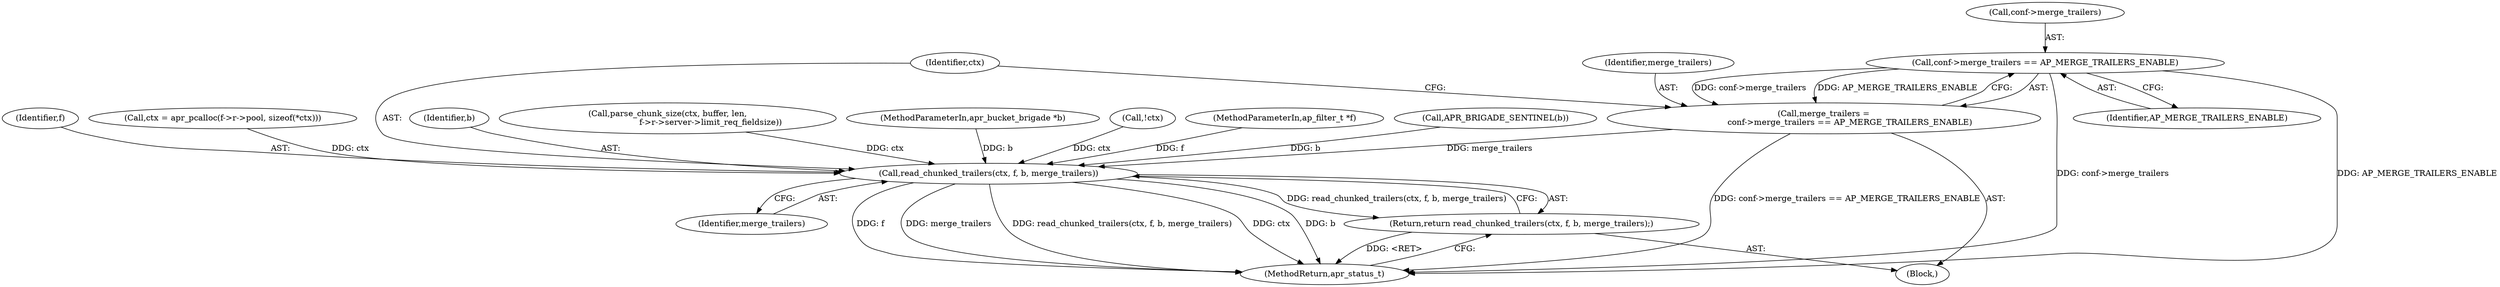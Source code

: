 digraph "0_httpd_e427c41257957b57036d5a549b260b6185d1dd73@pointer" {
"1000664" [label="(Call,conf->merge_trailers == AP_MERGE_TRAILERS_ENABLE)"];
"1000662" [label="(Call,merge_trailers =\n                    conf->merge_trailers == AP_MERGE_TRAILERS_ENABLE)"];
"1000670" [label="(Call,read_chunked_trailers(ctx, f, b, merge_trailers))"];
"1000669" [label="(Return,return read_chunked_trailers(ctx, f, b, merge_trailers);)"];
"1000662" [label="(Call,merge_trailers =\n                    conf->merge_trailers == AP_MERGE_TRAILERS_ENABLE)"];
"1000674" [label="(Identifier,merge_trailers)"];
"1000668" [label="(Identifier,AP_MERGE_TRAILERS_ENABLE)"];
"1000671" [label="(Identifier,ctx)"];
"1000665" [label="(Call,conf->merge_trailers)"];
"1000669" [label="(Return,return read_chunked_trailers(ctx, f, b, merge_trailers);)"];
"1000627" [label="(Call,parse_chunk_size(ctx, buffer, len,\n                                 f->r->server->limit_req_fieldsize))"];
"1000127" [label="(MethodParameterIn,apr_bucket_brigade *b)"];
"1000176" [label="(Call,!ctx)"];
"1000663" [label="(Identifier,merge_trailers)"];
"1000673" [label="(Identifier,b)"];
"1000126" [label="(MethodParameterIn,ap_filter_t *f)"];
"1000601" [label="(Call,APR_BRIGADE_SENTINEL(b))"];
"1000670" [label="(Call,read_chunked_trailers(ctx, f, b, merge_trailers))"];
"1000908" [label="(MethodReturn,apr_status_t)"];
"1000672" [label="(Identifier,f)"];
"1000664" [label="(Call,conf->merge_trailers == AP_MERGE_TRAILERS_ENABLE)"];
"1000185" [label="(Call,ctx = apr_pcalloc(f->r->pool, sizeof(*ctx)))"];
"1000660" [label="(Block,)"];
"1000664" -> "1000662"  [label="AST: "];
"1000664" -> "1000668"  [label="CFG: "];
"1000665" -> "1000664"  [label="AST: "];
"1000668" -> "1000664"  [label="AST: "];
"1000662" -> "1000664"  [label="CFG: "];
"1000664" -> "1000908"  [label="DDG: AP_MERGE_TRAILERS_ENABLE"];
"1000664" -> "1000908"  [label="DDG: conf->merge_trailers"];
"1000664" -> "1000662"  [label="DDG: conf->merge_trailers"];
"1000664" -> "1000662"  [label="DDG: AP_MERGE_TRAILERS_ENABLE"];
"1000662" -> "1000660"  [label="AST: "];
"1000663" -> "1000662"  [label="AST: "];
"1000671" -> "1000662"  [label="CFG: "];
"1000662" -> "1000908"  [label="DDG: conf->merge_trailers == AP_MERGE_TRAILERS_ENABLE"];
"1000662" -> "1000670"  [label="DDG: merge_trailers"];
"1000670" -> "1000669"  [label="AST: "];
"1000670" -> "1000674"  [label="CFG: "];
"1000671" -> "1000670"  [label="AST: "];
"1000672" -> "1000670"  [label="AST: "];
"1000673" -> "1000670"  [label="AST: "];
"1000674" -> "1000670"  [label="AST: "];
"1000669" -> "1000670"  [label="CFG: "];
"1000670" -> "1000908"  [label="DDG: f"];
"1000670" -> "1000908"  [label="DDG: merge_trailers"];
"1000670" -> "1000908"  [label="DDG: read_chunked_trailers(ctx, f, b, merge_trailers)"];
"1000670" -> "1000908"  [label="DDG: ctx"];
"1000670" -> "1000908"  [label="DDG: b"];
"1000670" -> "1000669"  [label="DDG: read_chunked_trailers(ctx, f, b, merge_trailers)"];
"1000185" -> "1000670"  [label="DDG: ctx"];
"1000627" -> "1000670"  [label="DDG: ctx"];
"1000176" -> "1000670"  [label="DDG: ctx"];
"1000126" -> "1000670"  [label="DDG: f"];
"1000601" -> "1000670"  [label="DDG: b"];
"1000127" -> "1000670"  [label="DDG: b"];
"1000669" -> "1000660"  [label="AST: "];
"1000908" -> "1000669"  [label="CFG: "];
"1000669" -> "1000908"  [label="DDG: <RET>"];
}
